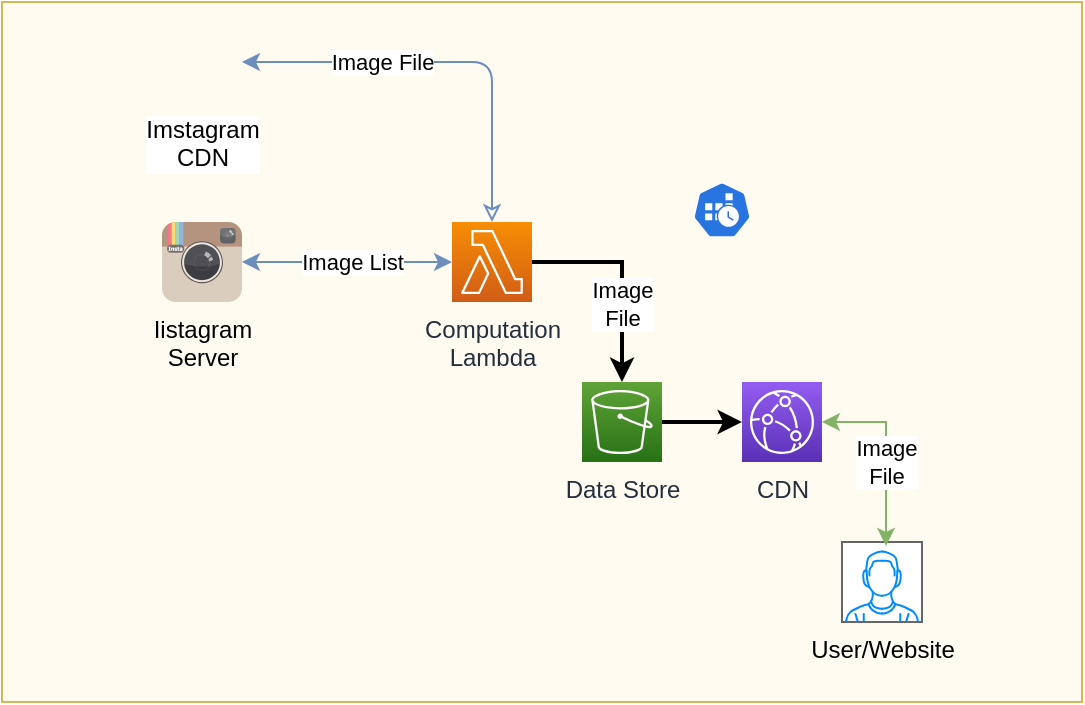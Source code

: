 <mxfile version="16.0.3" type="google"><diagram id="jXOIIXCt933CdG06i9lF" name="Page-1"><mxGraphModel dx="1038" dy="588" grid="1" gridSize="10" guides="1" tooltips="1" connect="1" arrows="1" fold="1" page="1" pageScale="1" pageWidth="850" pageHeight="1100" math="0" shadow="0"><root><mxCell id="0"/><mxCell id="1" parent="0"/><mxCell id="73hb5Ho8YwHxcgU7LS8U-19" value="" style="rounded=0;whiteSpace=wrap;html=1;fillColor=#FFFBF0;strokeColor=#d6b656;" vertex="1" parent="1"><mxGeometry x="200" y="10" width="540" height="350" as="geometry"/></mxCell><mxCell id="73hb5Ho8YwHxcgU7LS8U-1" value="Data Store" style="sketch=0;points=[[0,0,0],[0.25,0,0],[0.5,0,0],[0.75,0,0],[1,0,0],[0,1,0],[0.25,1,0],[0.5,1,0],[0.75,1,0],[1,1,0],[0,0.25,0],[0,0.5,0],[0,0.75,0],[1,0.25,0],[1,0.5,0],[1,0.75,0]];outlineConnect=0;fontColor=#232F3E;gradientColor=#60A337;gradientDirection=north;fillColor=#277116;strokeColor=#ffffff;dashed=0;verticalLabelPosition=bottom;verticalAlign=top;align=center;html=1;fontSize=12;fontStyle=0;aspect=fixed;shape=mxgraph.aws4.resourceIcon;resIcon=mxgraph.aws4.s3;" vertex="1" parent="1"><mxGeometry x="490" y="200" width="40" height="40" as="geometry"/></mxCell><mxCell id="73hb5Ho8YwHxcgU7LS8U-18" value="" style="edgeStyle=orthogonalEdgeStyle;rounded=0;orthogonalLoop=1;jettySize=auto;html=1;strokeWidth=2;" edge="1" parent="1" source="73hb5Ho8YwHxcgU7LS8U-2" target="73hb5Ho8YwHxcgU7LS8U-1"><mxGeometry relative="1" as="geometry"/></mxCell><mxCell id="73hb5Ho8YwHxcgU7LS8U-27" value="Image &lt;br&gt;File" style="edgeLabel;html=1;align=center;verticalAlign=middle;resizable=0;points=[];" vertex="1" connectable="0" parent="73hb5Ho8YwHxcgU7LS8U-18"><mxGeometry x="0.17" y="-2" relative="1" as="geometry"><mxPoint x="2" y="4" as="offset"/></mxGeometry></mxCell><mxCell id="73hb5Ho8YwHxcgU7LS8U-2" value="Computation&lt;br&gt;Lambda" style="sketch=0;points=[[0,0,0],[0.25,0,0],[0.5,0,0],[0.75,0,0],[1,0,0],[0,1,0],[0.25,1,0],[0.5,1,0],[0.75,1,0],[1,1,0],[0,0.25,0],[0,0.5,0],[0,0.75,0],[1,0.25,0],[1,0.5,0],[1,0.75,0]];outlineConnect=0;fontColor=#232F3E;gradientColor=#F78E04;gradientDirection=north;fillColor=#D05C17;strokeColor=#ffffff;dashed=0;verticalLabelPosition=bottom;verticalAlign=top;align=center;html=1;fontSize=12;fontStyle=0;aspect=fixed;shape=mxgraph.aws4.resourceIcon;resIcon=mxgraph.aws4.lambda;" vertex="1" parent="1"><mxGeometry x="425" y="120" width="40" height="40" as="geometry"/></mxCell><mxCell id="73hb5Ho8YwHxcgU7LS8U-3" value="Iistagram&lt;br&gt;Server" style="dashed=0;outlineConnect=0;html=1;align=center;labelPosition=center;verticalLabelPosition=bottom;verticalAlign=top;shape=mxgraph.weblogos.instagram;fillColor=#6FC0E4;gradientColor=#1E305B" vertex="1" parent="1"><mxGeometry x="280" y="120" width="40" height="40" as="geometry"/></mxCell><mxCell id="73hb5Ho8YwHxcgU7LS8U-4" value="CDN" style="sketch=0;points=[[0,0,0],[0.25,0,0],[0.5,0,0],[0.75,0,0],[1,0,0],[0,1,0],[0.25,1,0],[0.5,1,0],[0.75,1,0],[1,1,0],[0,0.25,0],[0,0.5,0],[0,0.75,0],[1,0.25,0],[1,0.5,0],[1,0.75,0]];outlineConnect=0;fontColor=#232F3E;gradientColor=#945DF2;gradientDirection=north;fillColor=#5A30B5;strokeColor=#ffffff;dashed=0;verticalLabelPosition=bottom;verticalAlign=top;align=center;html=1;fontSize=12;fontStyle=0;aspect=fixed;shape=mxgraph.aws4.resourceIcon;resIcon=mxgraph.aws4.cloudfront;" vertex="1" parent="1"><mxGeometry x="570" y="200" width="40" height="40" as="geometry"/></mxCell><mxCell id="73hb5Ho8YwHxcgU7LS8U-6" value="" style="sketch=0;html=1;dashed=0;whitespace=wrap;fillColor=#2875E2;strokeColor=#ffffff;points=[[0.005,0.63,0],[0.1,0.2,0],[0.9,0.2,0],[0.5,0,0],[0.995,0.63,0],[0.72,0.99,0],[0.5,1,0],[0.28,0.99,0]];shape=mxgraph.kubernetes.icon;prIcon=cronjob" vertex="1" parent="1"><mxGeometry x="540" y="100" width="40" height="28" as="geometry"/></mxCell><mxCell id="73hb5Ho8YwHxcgU7LS8U-7" value="User/Website" style="verticalLabelPosition=bottom;shadow=0;dashed=0;align=center;html=1;verticalAlign=top;strokeWidth=1;shape=mxgraph.mockup.containers.userMale;strokeColor=#666666;strokeColor2=#008cff;" vertex="1" parent="1"><mxGeometry x="620" y="280" width="40" height="40" as="geometry"/></mxCell><mxCell id="73hb5Ho8YwHxcgU7LS8U-10" value="" style="endArrow=classic;html=1;rounded=0;exitX=1;exitY=0.5;exitDx=0;exitDy=0;exitPerimeter=0;entryX=0;entryY=0.5;entryDx=0;entryDy=0;entryPerimeter=0;strokeWidth=2;" edge="1" parent="1" source="73hb5Ho8YwHxcgU7LS8U-1" target="73hb5Ho8YwHxcgU7LS8U-4"><mxGeometry width="50" height="50" relative="1" as="geometry"><mxPoint x="400" y="300" as="sourcePoint"/><mxPoint x="450" y="250" as="targetPoint"/></mxGeometry></mxCell><mxCell id="73hb5Ho8YwHxcgU7LS8U-14" value="" style="endArrow=classic;startArrow=classic;html=1;rounded=0;fillColor=#dae8fc;strokeColor=#6c8ebf;" edge="1" parent="1" source="73hb5Ho8YwHxcgU7LS8U-3" target="73hb5Ho8YwHxcgU7LS8U-2"><mxGeometry width="50" height="50" relative="1" as="geometry"><mxPoint x="400" y="300" as="sourcePoint"/><mxPoint x="450" y="250" as="targetPoint"/></mxGeometry></mxCell><mxCell id="73hb5Ho8YwHxcgU7LS8U-20" value="Image List" style="edgeLabel;html=1;align=center;verticalAlign=middle;resizable=0;points=[];" vertex="1" connectable="0" parent="73hb5Ho8YwHxcgU7LS8U-14"><mxGeometry x="-0.382" relative="1" as="geometry"><mxPoint x="22" as="offset"/></mxGeometry></mxCell><mxCell id="73hb5Ho8YwHxcgU7LS8U-16" value="Imstagram &lt;br&gt;CDN" style="shape=image;html=1;verticalAlign=top;verticalLabelPosition=bottom;labelBackgroundColor=#ffffff;imageAspect=0;aspect=fixed;image=https://cdn4.iconfinder.com/data/icons/social-media-2273/64/social_media_network_online_instagram_media-128.png" vertex="1" parent="1"><mxGeometry x="280" y="20" width="40" height="40" as="geometry"/></mxCell><mxCell id="73hb5Ho8YwHxcgU7LS8U-17" value="" style="endArrow=classic;html=1;rounded=1;exitX=0.5;exitY=0;exitDx=0;exitDy=0;exitPerimeter=0;fillColor=#dae8fc;strokeColor=#6c8ebf;startArrow=classic;startFill=0;" edge="1" parent="1" source="73hb5Ho8YwHxcgU7LS8U-2" target="73hb5Ho8YwHxcgU7LS8U-16"><mxGeometry width="50" height="50" relative="1" as="geometry"><mxPoint x="400" y="300" as="sourcePoint"/><mxPoint x="450" y="250" as="targetPoint"/><Array as="points"><mxPoint x="445" y="40"/></Array></mxGeometry></mxCell><mxCell id="73hb5Ho8YwHxcgU7LS8U-26" value="Image File" style="edgeLabel;html=1;align=center;verticalAlign=middle;resizable=0;points=[];" vertex="1" connectable="0" parent="73hb5Ho8YwHxcgU7LS8U-17"><mxGeometry x="0.212" y="1" relative="1" as="geometry"><mxPoint x="-11" y="-1" as="offset"/></mxGeometry></mxCell><mxCell id="73hb5Ho8YwHxcgU7LS8U-25" value="Image &lt;br&gt;File" style="endArrow=classic;startArrow=classic;html=1;rounded=0;exitX=1;exitY=0.5;exitDx=0;exitDy=0;exitPerimeter=0;entryX=0.55;entryY=0.05;entryDx=0;entryDy=0;entryPerimeter=0;fillColor=#d5e8d4;strokeColor=#82b366;" edge="1" parent="1" source="73hb5Ho8YwHxcgU7LS8U-4" target="73hb5Ho8YwHxcgU7LS8U-7"><mxGeometry x="0.106" width="50" height="50" relative="1" as="geometry"><mxPoint x="400" y="300" as="sourcePoint"/><mxPoint x="450" y="250" as="targetPoint"/><Array as="points"><mxPoint x="642" y="220"/></Array><mxPoint as="offset"/></mxGeometry></mxCell></root></mxGraphModel></diagram></mxfile>